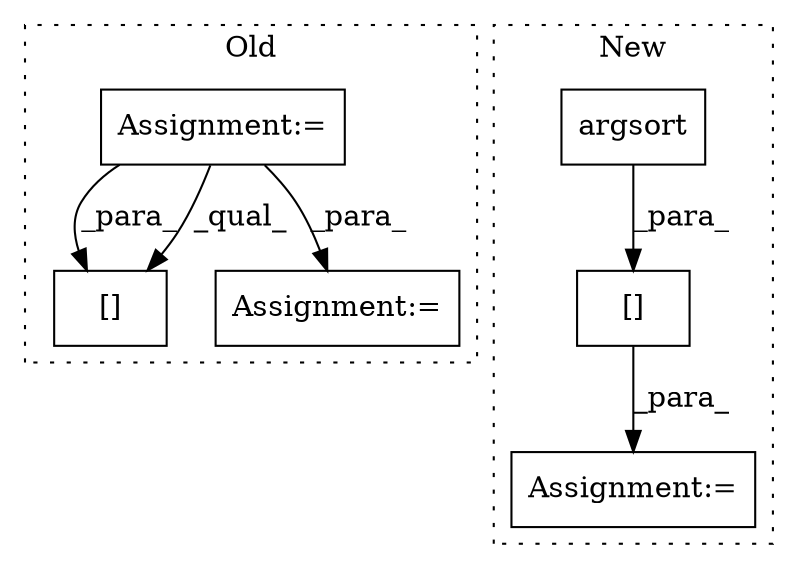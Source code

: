 digraph G {
subgraph cluster0 {
1 [label="[]" a="2" s="6135,6151" l="8,1" shape="box"];
4 [label="Assignment:=" a="7" s="5209" l="1" shape="box"];
6 [label="Assignment:=" a="7" s="6032" l="1" shape="box"];
label = "Old";
style="dotted";
}
subgraph cluster1 {
2 [label="argsort" a="32" s="5147,5161" l="8,1" shape="box"];
3 [label="Assignment:=" a="7" s="5138" l="1" shape="box"];
5 [label="[]" a="2" s="5139,5200" l="2,1" shape="box"];
label = "New";
style="dotted";
}
2 -> 5 [label="_para_"];
4 -> 6 [label="_para_"];
4 -> 1 [label="_para_"];
4 -> 1 [label="_qual_"];
5 -> 3 [label="_para_"];
}